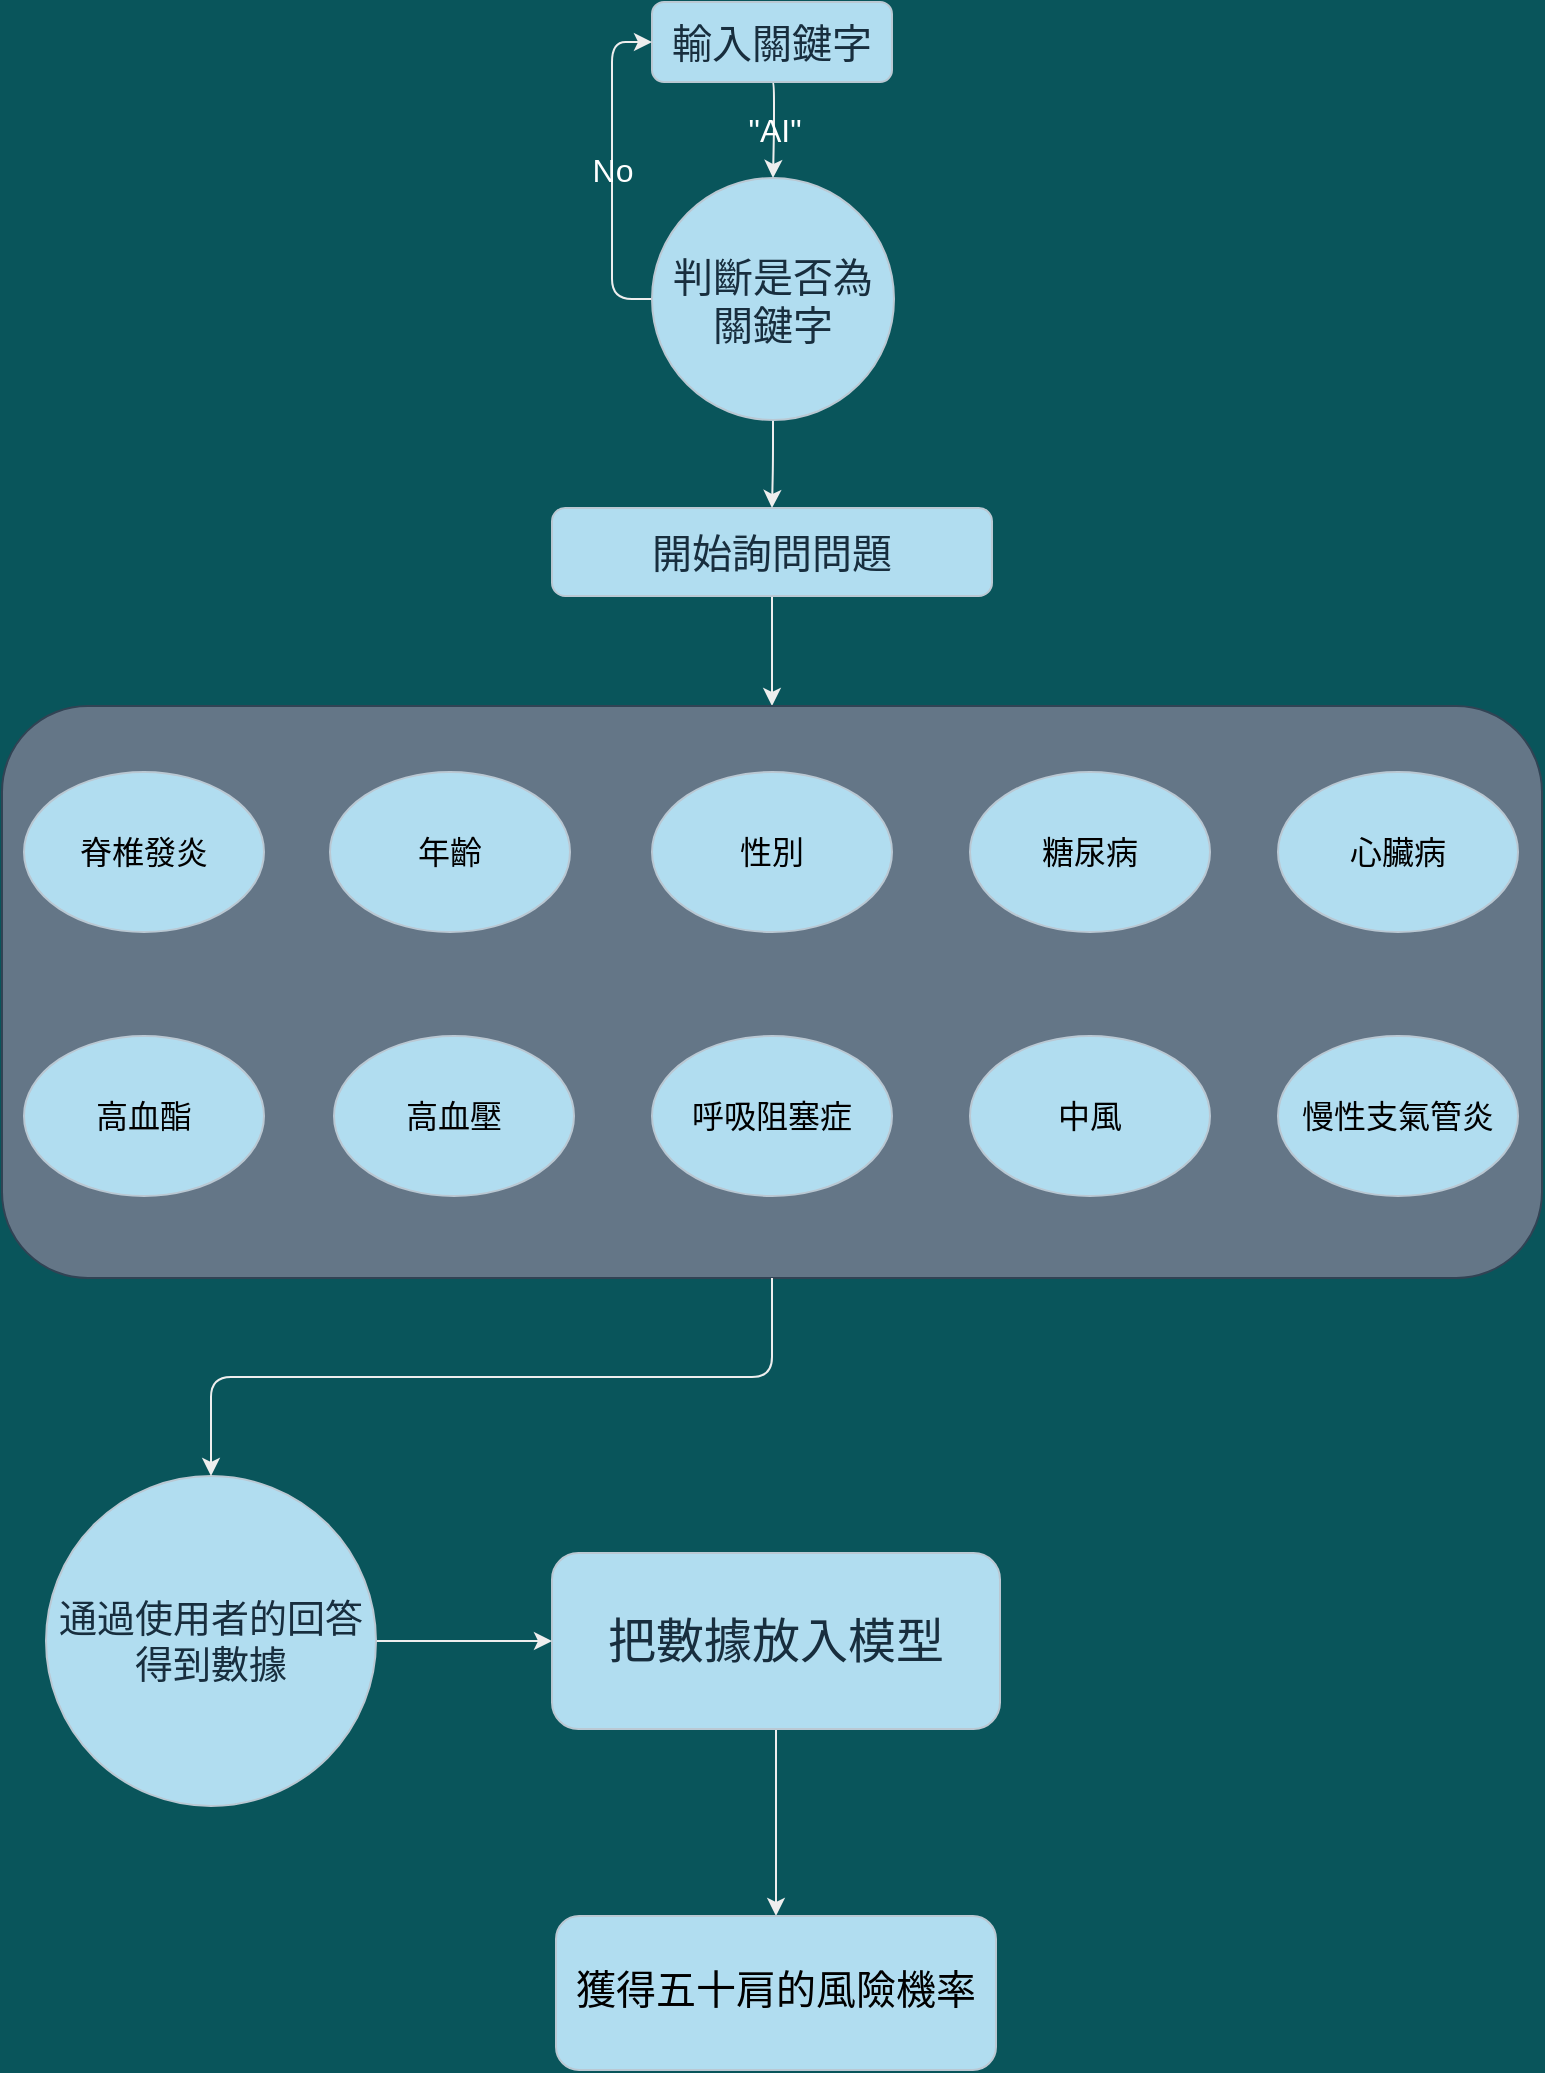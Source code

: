 <mxfile version="14.4.3" type="device"><diagram id="C5RBs43oDa-KdzZeNtuy" name="Page-1"><mxGraphModel dx="1024" dy="592" grid="1" gridSize="11" guides="1" tooltips="1" connect="1" arrows="1" fold="1" page="1" pageScale="1" pageWidth="827" pageHeight="1169" background="#09555B" math="0" shadow="0"><root><mxCell id="WIyWlLk6GJQsqaUBKTNV-0"/><mxCell id="WIyWlLk6GJQsqaUBKTNV-1" parent="WIyWlLk6GJQsqaUBKTNV-0"/><mxCell id="M2B6EOkf065zhFCE9iVE-68" value="&quot;AI&quot;" style="edgeStyle=orthogonalEdgeStyle;curved=0;rounded=1;sketch=0;orthogonalLoop=1;jettySize=auto;html=1;exitX=0.5;exitY=1;exitDx=0;exitDy=0;entryX=0.5;entryY=0;entryDx=0;entryDy=0;labelBackgroundColor=none;strokeColor=#EEEEEE;fontSize=16;fontColor=#FFFFFF;" edge="1" parent="WIyWlLk6GJQsqaUBKTNV-1" source="WIyWlLk6GJQsqaUBKTNV-3" target="M2B6EOkf065zhFCE9iVE-60"><mxGeometry relative="1" as="geometry"><Array as="points"><mxPoint x="419" y="119"/><mxPoint x="419" y="119"/></Array></mxGeometry></mxCell><mxCell id="WIyWlLk6GJQsqaUBKTNV-3" value="&lt;font style=&quot;font-size: 20px&quot;&gt;輸入關鍵字&lt;/font&gt;" style="rounded=1;whiteSpace=wrap;html=1;fontSize=16;glass=0;strokeWidth=1;shadow=0;fillColor=#B1DDF0;strokeColor=#BAC8D3;fontColor=#182E3E;" parent="WIyWlLk6GJQsqaUBKTNV-1" vertex="1"><mxGeometry x="358" y="55" width="120" height="40" as="geometry"/></mxCell><mxCell id="M2B6EOkf065zhFCE9iVE-58" style="edgeStyle=orthogonalEdgeStyle;curved=0;rounded=1;sketch=0;orthogonalLoop=1;jettySize=auto;html=1;exitX=0.5;exitY=1;exitDx=0;exitDy=0;entryX=0.5;entryY=0;entryDx=0;entryDy=0;labelBackgroundColor=none;strokeColor=#EEEEEE;fontSize=16;fontColor=#FFFFFF;" edge="1" parent="WIyWlLk6GJQsqaUBKTNV-1" source="M2B6EOkf065zhFCE9iVE-2" target="M2B6EOkf065zhFCE9iVE-42"><mxGeometry relative="1" as="geometry"/></mxCell><mxCell id="M2B6EOkf065zhFCE9iVE-2" value="&lt;font style=&quot;font-size: 20px&quot;&gt;開始詢問問題&lt;/font&gt;" style="rounded=1;whiteSpace=wrap;html=1;fontSize=16;glass=0;strokeWidth=1;shadow=0;fillColor=#B1DDF0;strokeColor=#BAC8D3;fontColor=#182E3E;" vertex="1" parent="WIyWlLk6GJQsqaUBKTNV-1"><mxGeometry x="308" y="308" width="220" height="44" as="geometry"/></mxCell><mxCell id="M2B6EOkf065zhFCE9iVE-55" value="" style="group" vertex="1" connectable="0" parent="WIyWlLk6GJQsqaUBKTNV-1"><mxGeometry x="33" y="407" width="770" height="286" as="geometry"/></mxCell><mxCell id="M2B6EOkf065zhFCE9iVE-42" value="" style="rounded=1;whiteSpace=wrap;html=1;sketch=0;strokeColor=#314354;fillColor=#647687;fontSize=16;fontColor=#ffffff;" vertex="1" parent="M2B6EOkf065zhFCE9iVE-55"><mxGeometry width="770" height="286" as="geometry"/></mxCell><mxCell id="M2B6EOkf065zhFCE9iVE-19" value="&lt;font color=&quot;#000000&quot;&gt;高血壓&lt;/font&gt;" style="ellipse;whiteSpace=wrap;html=1;rounded=0;sketch=0;strokeColor=#BAC8D3;fillColor=#B1DDF0;fontSize=16;fontColor=#FFFFFF;" vertex="1" parent="M2B6EOkf065zhFCE9iVE-55"><mxGeometry x="166" y="165" width="120" height="80" as="geometry"/></mxCell><mxCell id="M2B6EOkf065zhFCE9iVE-21" value="&lt;font color=&quot;#000000&quot;&gt;高血酯&lt;/font&gt;" style="ellipse;whiteSpace=wrap;html=1;rounded=0;sketch=0;strokeColor=#BAC8D3;fillColor=#B1DDF0;fontSize=16;fontColor=#FFFFFF;" vertex="1" parent="M2B6EOkf065zhFCE9iVE-55"><mxGeometry x="11" y="165" width="120" height="80" as="geometry"/></mxCell><mxCell id="M2B6EOkf065zhFCE9iVE-23" value="&lt;font color=&quot;#000000&quot;&gt;呼吸阻塞症&lt;/font&gt;" style="ellipse;whiteSpace=wrap;html=1;rounded=0;sketch=0;strokeColor=#BAC8D3;fillColor=#B1DDF0;fontSize=16;fontColor=#FFFFFF;" vertex="1" parent="M2B6EOkf065zhFCE9iVE-55"><mxGeometry x="325" y="165" width="120" height="80" as="geometry"/></mxCell><mxCell id="M2B6EOkf065zhFCE9iVE-24" value="&lt;font color=&quot;#000000&quot;&gt;中風&lt;/font&gt;" style="ellipse;whiteSpace=wrap;html=1;rounded=0;sketch=0;strokeColor=#BAC8D3;fillColor=#B1DDF0;fontSize=16;fontColor=#FFFFFF;" vertex="1" parent="M2B6EOkf065zhFCE9iVE-55"><mxGeometry x="484" y="165" width="120" height="80" as="geometry"/></mxCell><mxCell id="M2B6EOkf065zhFCE9iVE-49" value="&lt;font color=&quot;#000000&quot;&gt;脊椎發炎&lt;/font&gt;" style="ellipse;whiteSpace=wrap;html=1;rounded=0;sketch=0;strokeColor=#BAC8D3;fillColor=#B1DDF0;fontSize=16;fontColor=#FFFFFF;" vertex="1" parent="M2B6EOkf065zhFCE9iVE-55"><mxGeometry x="11" y="33" width="120" height="80" as="geometry"/></mxCell><mxCell id="M2B6EOkf065zhFCE9iVE-50" value="&lt;font color=&quot;#000000&quot;&gt;年齡&lt;/font&gt;" style="ellipse;whiteSpace=wrap;html=1;rounded=0;sketch=0;strokeColor=#BAC8D3;fillColor=#B1DDF0;fontSize=16;fontColor=#FFFFFF;" vertex="1" parent="M2B6EOkf065zhFCE9iVE-55"><mxGeometry x="164" y="33" width="120" height="80" as="geometry"/></mxCell><mxCell id="M2B6EOkf065zhFCE9iVE-51" value="&lt;font color=&quot;#000000&quot;&gt;性別&lt;/font&gt;" style="ellipse;whiteSpace=wrap;html=1;rounded=0;sketch=0;strokeColor=#BAC8D3;fillColor=#B1DDF0;fontSize=16;fontColor=#FFFFFF;" vertex="1" parent="M2B6EOkf065zhFCE9iVE-55"><mxGeometry x="325" y="33" width="120" height="80" as="geometry"/></mxCell><mxCell id="M2B6EOkf065zhFCE9iVE-52" value="&lt;font color=&quot;#000000&quot;&gt;糖尿病&lt;/font&gt;" style="ellipse;whiteSpace=wrap;html=1;rounded=0;sketch=0;strokeColor=#BAC8D3;fillColor=#B1DDF0;fontSize=16;fontColor=#FFFFFF;" vertex="1" parent="M2B6EOkf065zhFCE9iVE-55"><mxGeometry x="484" y="33" width="120" height="80" as="geometry"/></mxCell><mxCell id="M2B6EOkf065zhFCE9iVE-53" value="&lt;font color=&quot;#000000&quot;&gt;心臟病&lt;/font&gt;" style="ellipse;whiteSpace=wrap;html=1;rounded=0;sketch=0;strokeColor=#BAC8D3;fillColor=#B1DDF0;fontSize=16;fontColor=#FFFFFF;" vertex="1" parent="M2B6EOkf065zhFCE9iVE-55"><mxGeometry x="638" y="33" width="120" height="80" as="geometry"/></mxCell><mxCell id="M2B6EOkf065zhFCE9iVE-54" value="&lt;font color=&quot;#000000&quot;&gt;慢性支氣管炎&lt;/font&gt;" style="ellipse;whiteSpace=wrap;html=1;rounded=0;sketch=0;strokeColor=#BAC8D3;fillColor=#B1DDF0;fontSize=16;fontColor=#FFFFFF;" vertex="1" parent="M2B6EOkf065zhFCE9iVE-55"><mxGeometry x="638" y="165" width="120" height="80" as="geometry"/></mxCell><mxCell id="M2B6EOkf065zhFCE9iVE-74" style="edgeStyle=orthogonalEdgeStyle;curved=0;rounded=1;sketch=0;orthogonalLoop=1;jettySize=auto;html=1;exitX=0.5;exitY=1;exitDx=0;exitDy=0;labelBackgroundColor=none;strokeColor=#EEEEEE;fontSize=16;fontColor=#FFFFFF;" edge="1" parent="WIyWlLk6GJQsqaUBKTNV-1" source="M2B6EOkf065zhFCE9iVE-57" target="M2B6EOkf065zhFCE9iVE-73"><mxGeometry relative="1" as="geometry"/></mxCell><mxCell id="M2B6EOkf065zhFCE9iVE-57" value="&lt;font style=&quot;font-size: 24px&quot;&gt;把數據放入模型&lt;/font&gt;" style="rounded=1;whiteSpace=wrap;html=1;fontSize=16;glass=0;strokeWidth=1;shadow=0;fillColor=#B1DDF0;strokeColor=#BAC8D3;fontColor=#182E3E;" vertex="1" parent="WIyWlLk6GJQsqaUBKTNV-1"><mxGeometry x="308" y="830.5" width="224" height="88" as="geometry"/></mxCell><mxCell id="M2B6EOkf065zhFCE9iVE-65" value="No" style="edgeStyle=orthogonalEdgeStyle;curved=0;rounded=1;sketch=0;orthogonalLoop=1;jettySize=auto;html=1;exitX=0;exitY=0.5;exitDx=0;exitDy=0;entryX=0;entryY=0.5;entryDx=0;entryDy=0;labelBackgroundColor=none;strokeColor=#EEEEEE;fontSize=16;fontColor=#FFFFFF;" edge="1" parent="WIyWlLk6GJQsqaUBKTNV-1" source="M2B6EOkf065zhFCE9iVE-60" target="WIyWlLk6GJQsqaUBKTNV-3"><mxGeometry relative="1" as="geometry"/></mxCell><mxCell id="M2B6EOkf065zhFCE9iVE-67" style="edgeStyle=orthogonalEdgeStyle;curved=0;rounded=1;sketch=0;orthogonalLoop=1;jettySize=auto;html=1;exitX=0.5;exitY=1;exitDx=0;exitDy=0;labelBackgroundColor=none;strokeColor=#EEEEEE;fontSize=16;fontColor=#FFFFFF;" edge="1" parent="WIyWlLk6GJQsqaUBKTNV-1" source="M2B6EOkf065zhFCE9iVE-60" target="M2B6EOkf065zhFCE9iVE-2"><mxGeometry relative="1" as="geometry"/></mxCell><mxCell id="M2B6EOkf065zhFCE9iVE-60" value="&lt;span style=&quot;color: rgb(24 , 46 , 62)&quot;&gt;&lt;font style=&quot;font-size: 20px&quot;&gt;判斷是否為關鍵字&lt;/font&gt;&lt;/span&gt;" style="ellipse;whiteSpace=wrap;html=1;aspect=fixed;rounded=0;sketch=0;strokeColor=#BAC8D3;fillColor=#B1DDF0;fontSize=16;fontColor=#FFFFFF;" vertex="1" parent="WIyWlLk6GJQsqaUBKTNV-1"><mxGeometry x="358" y="143" width="121" height="121" as="geometry"/></mxCell><mxCell id="M2B6EOkf065zhFCE9iVE-70" style="edgeStyle=orthogonalEdgeStyle;curved=0;rounded=1;sketch=0;orthogonalLoop=1;jettySize=auto;html=1;exitX=1;exitY=0.5;exitDx=0;exitDy=0;labelBackgroundColor=none;strokeColor=#EEEEEE;fontSize=16;fontColor=#FFFFFF;" edge="1" parent="WIyWlLk6GJQsqaUBKTNV-1" source="M2B6EOkf065zhFCE9iVE-63" target="M2B6EOkf065zhFCE9iVE-57"><mxGeometry relative="1" as="geometry"/></mxCell><mxCell id="M2B6EOkf065zhFCE9iVE-63" value="&lt;span style=&quot;color: rgb(24 , 46 , 62) ; font-size: 19px&quot;&gt;通過使用者的回答得到數據&lt;/span&gt;" style="ellipse;whiteSpace=wrap;html=1;aspect=fixed;rounded=0;sketch=0;strokeColor=#BAC8D3;fillColor=#B1DDF0;fontSize=16;fontColor=#FFFFFF;" vertex="1" parent="WIyWlLk6GJQsqaUBKTNV-1"><mxGeometry x="55" y="792" width="165" height="165" as="geometry"/></mxCell><mxCell id="M2B6EOkf065zhFCE9iVE-69" style="edgeStyle=orthogonalEdgeStyle;curved=0;rounded=1;sketch=0;orthogonalLoop=1;jettySize=auto;html=1;exitX=0.5;exitY=1;exitDx=0;exitDy=0;entryX=0.5;entryY=0;entryDx=0;entryDy=0;labelBackgroundColor=none;strokeColor=#EEEEEE;fontSize=16;fontColor=#FFFFFF;" edge="1" parent="WIyWlLk6GJQsqaUBKTNV-1" source="M2B6EOkf065zhFCE9iVE-42" target="M2B6EOkf065zhFCE9iVE-63"><mxGeometry relative="1" as="geometry"/></mxCell><mxCell id="M2B6EOkf065zhFCE9iVE-73" value="&lt;div style=&quot;font-family: &amp;#34;consolas&amp;#34; , &amp;#34;courier new&amp;#34; , monospace ; line-height: 19px&quot;&gt;&lt;font color=&quot;#000000&quot; style=&quot;font-size: 20px&quot;&gt;獲得五十肩的風險機率&lt;/font&gt;&lt;/div&gt;" style="rounded=1;whiteSpace=wrap;html=1;labelBackgroundColor=none;sketch=0;strokeColor=#BAC8D3;fillColor=#B1DDF0;fontSize=16;fontColor=#FFFFFF;" vertex="1" parent="WIyWlLk6GJQsqaUBKTNV-1"><mxGeometry x="310" y="1012" width="220" height="77" as="geometry"/></mxCell></root></mxGraphModel></diagram></mxfile>